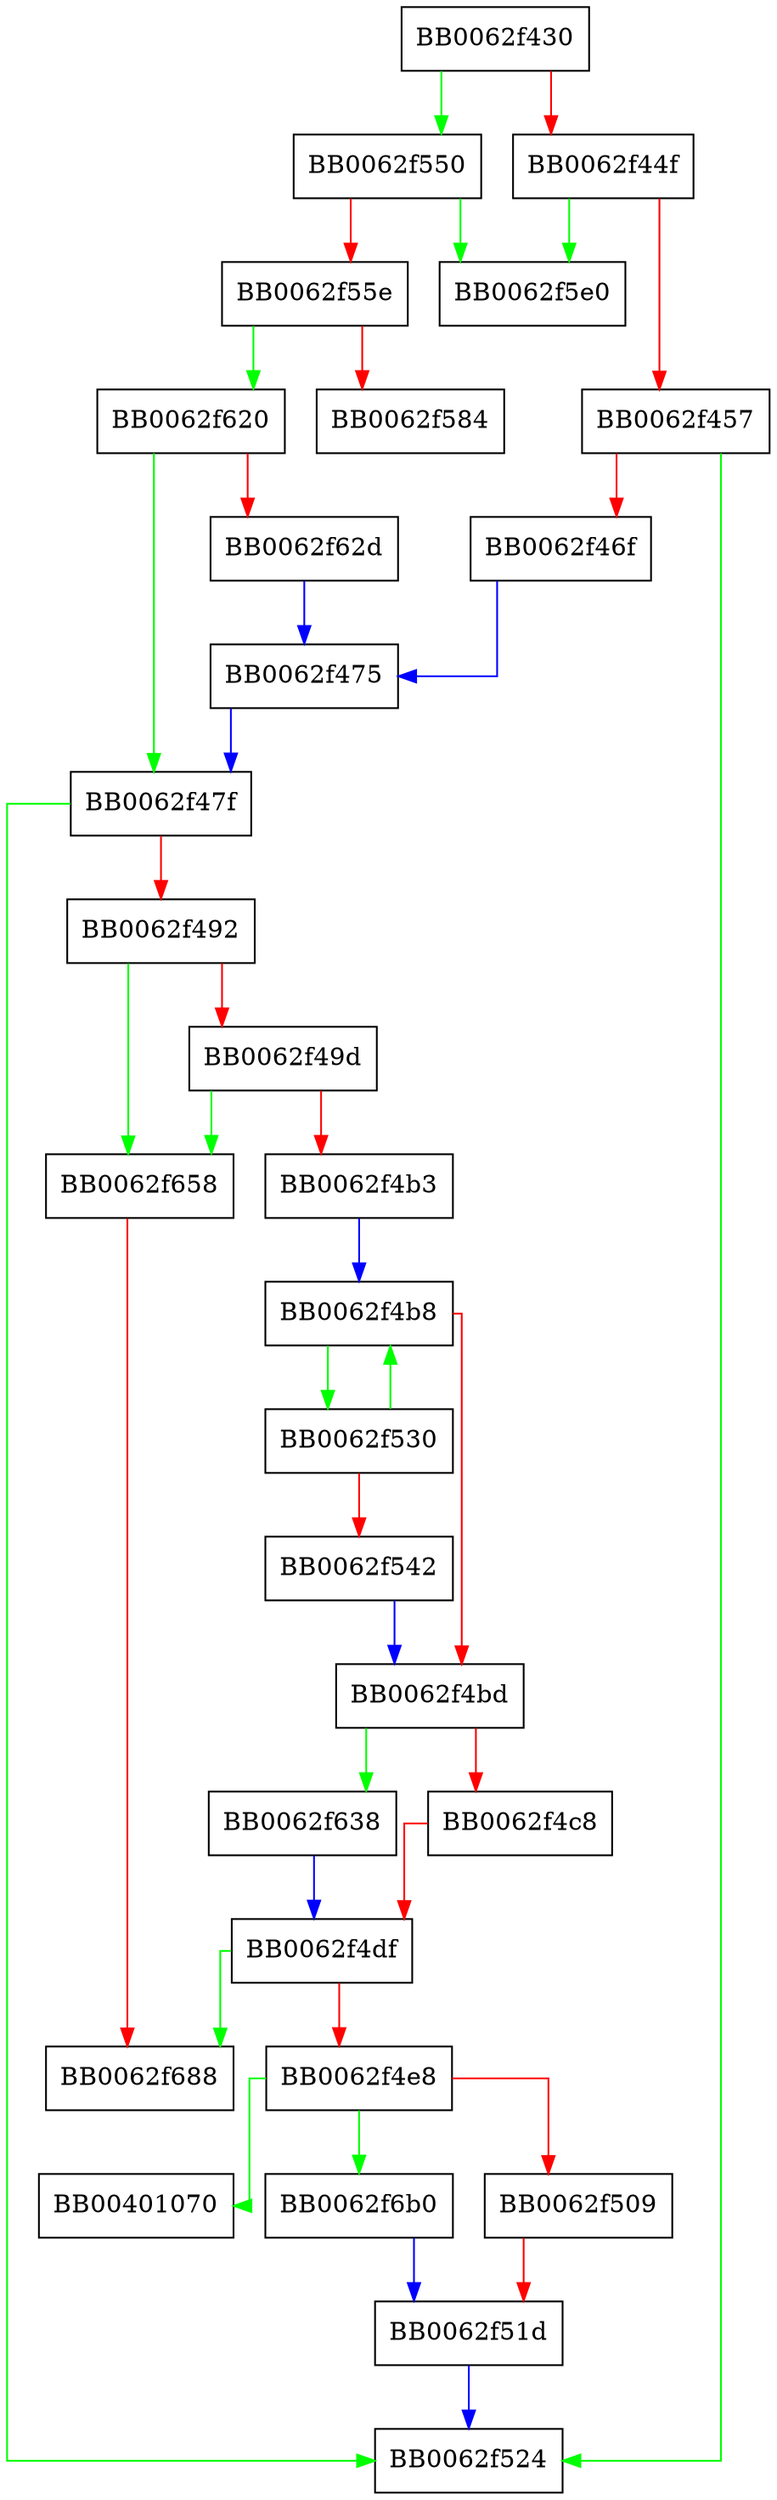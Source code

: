 digraph ossl_rand_pool_bytes_needed {
  node [shape="box"];
  graph [splines=ortho];
  BB0062f430 -> BB0062f550 [color="green"];
  BB0062f430 -> BB0062f44f [color="red"];
  BB0062f44f -> BB0062f5e0 [color="green"];
  BB0062f44f -> BB0062f457 [color="red"];
  BB0062f457 -> BB0062f524 [color="green"];
  BB0062f457 -> BB0062f46f [color="red"];
  BB0062f46f -> BB0062f475 [color="blue"];
  BB0062f475 -> BB0062f47f [color="blue"];
  BB0062f47f -> BB0062f524 [color="green"];
  BB0062f47f -> BB0062f492 [color="red"];
  BB0062f492 -> BB0062f658 [color="green"];
  BB0062f492 -> BB0062f49d [color="red"];
  BB0062f49d -> BB0062f658 [color="green"];
  BB0062f49d -> BB0062f4b3 [color="red"];
  BB0062f4b3 -> BB0062f4b8 [color="blue"];
  BB0062f4b8 -> BB0062f530 [color="green"];
  BB0062f4b8 -> BB0062f4bd [color="red"];
  BB0062f4bd -> BB0062f638 [color="green"];
  BB0062f4bd -> BB0062f4c8 [color="red"];
  BB0062f4c8 -> BB0062f4df [color="red"];
  BB0062f4df -> BB0062f688 [color="green"];
  BB0062f4df -> BB0062f4e8 [color="red"];
  BB0062f4e8 -> BB00401070 [color="green"];
  BB0062f4e8 -> BB0062f6b0 [color="green"];
  BB0062f4e8 -> BB0062f509 [color="red"];
  BB0062f509 -> BB0062f51d [color="red"];
  BB0062f51d -> BB0062f524 [color="blue"];
  BB0062f530 -> BB0062f4b8 [color="green"];
  BB0062f530 -> BB0062f542 [color="red"];
  BB0062f542 -> BB0062f4bd [color="blue"];
  BB0062f550 -> BB0062f5e0 [color="green"];
  BB0062f550 -> BB0062f55e [color="red"];
  BB0062f55e -> BB0062f620 [color="green"];
  BB0062f55e -> BB0062f584 [color="red"];
  BB0062f620 -> BB0062f47f [color="green"];
  BB0062f620 -> BB0062f62d [color="red"];
  BB0062f62d -> BB0062f475 [color="blue"];
  BB0062f638 -> BB0062f4df [color="blue"];
  BB0062f658 -> BB0062f688 [color="red"];
  BB0062f6b0 -> BB0062f51d [color="blue"];
}